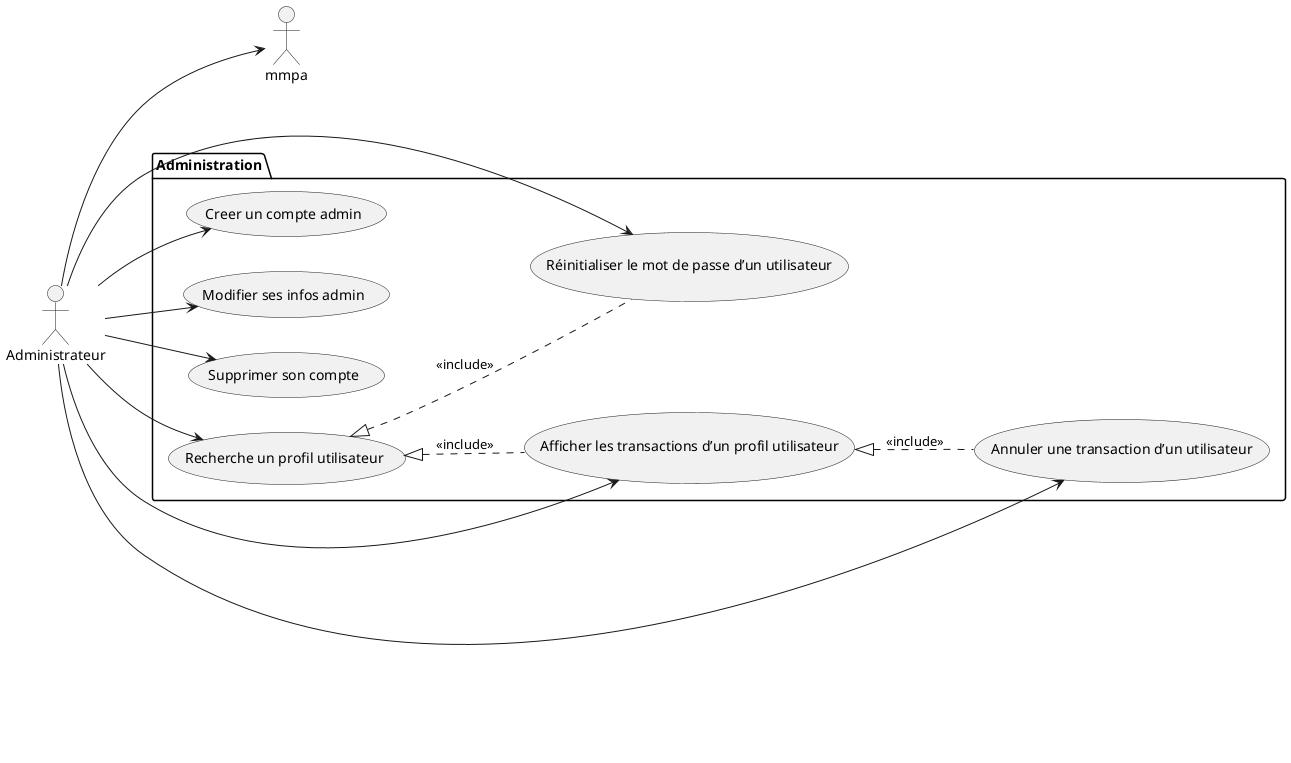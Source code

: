 @startuml Cas utilisation - Administration
left to right direction

actor "Administrateur" as Admin

package "Administration"{
    usecase "Recherche un profil utilisateur" as rpu
    usecase "Afficher les transactions d’un profil utilisateur" as atpu
    usecase "Annuler une transaction d’un utilisateur" as atu
	usecase "Réinitialiser le mot de passe d’un utilisateur" as rmpu
	usecase "Creer un compte admin" as cca
	usecase "Modifier ses infos admin" as msia
	usecase "Supprimer son compte" as ssca
}

actor "Administrateur" as Admin

Admin --> rpu
Admin --> atpu
Admin --> atu
Admin --> rmpu
Admin --> cca
Admin --> mmpa
Admin --> msia
Admin --> ssca

atpu <|.. atu  : <<include>>
rpu <|.. atpu  : <<include>>
rpu <|.. rmpu  : <<include>>
@enduml